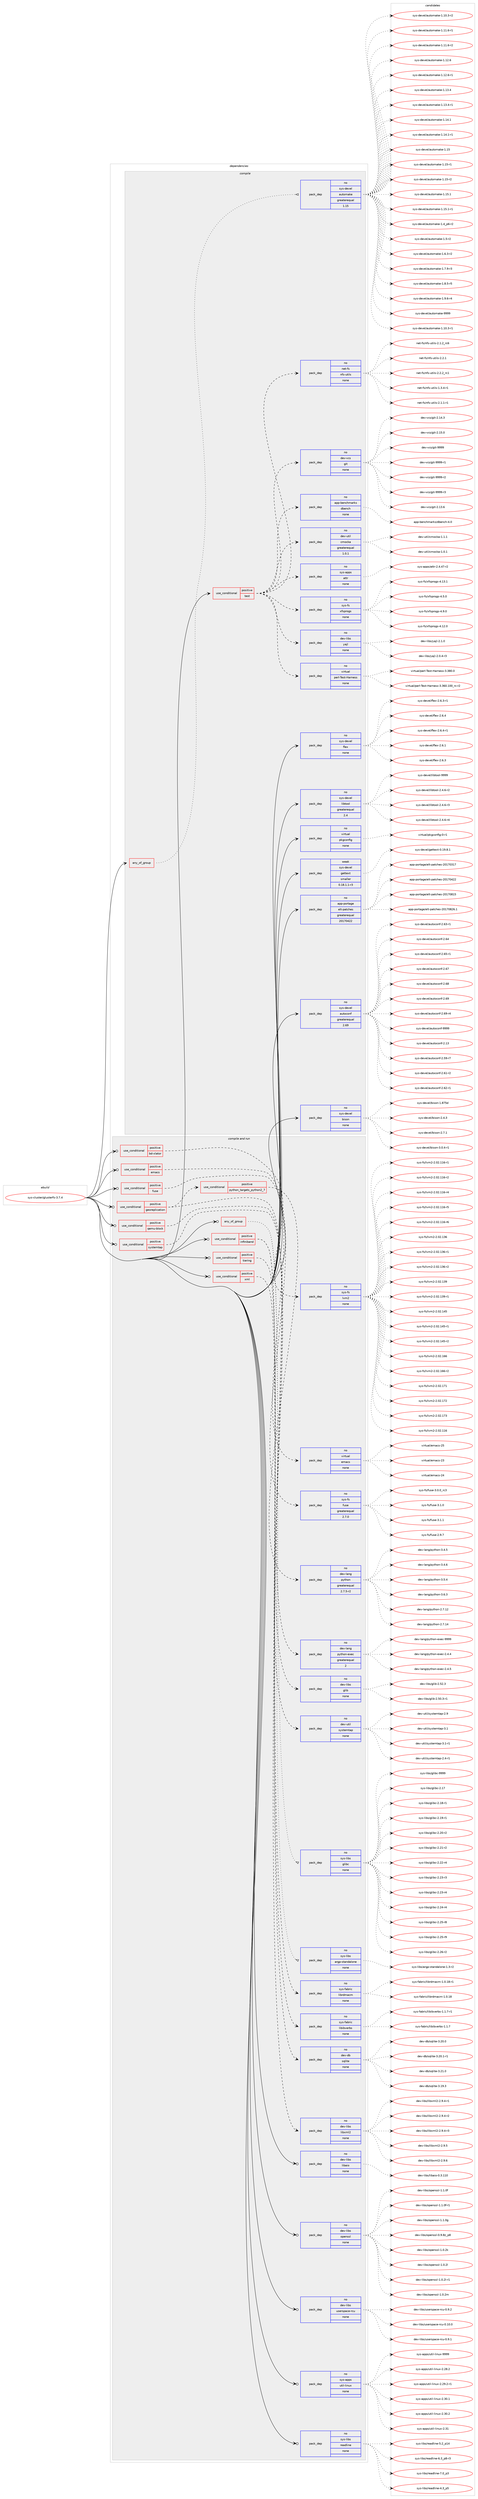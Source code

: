 digraph prolog {

# *************
# Graph options
# *************

newrank=true;
concentrate=true;
compound=true;
graph [rankdir=LR,fontname=Helvetica,fontsize=10,ranksep=1.5];#, ranksep=2.5, nodesep=0.2];
edge  [arrowhead=vee];
node  [fontname=Helvetica,fontsize=10];

# **********
# The ebuild
# **********

subgraph cluster_leftcol {
color=gray;
rank=same;
label=<<i>ebuild</i>>;
id [label="sys-cluster/glusterfs-3.7.4", color=red, width=4, href="../sys-cluster/glusterfs-3.7.4.svg"];
}

# ****************
# The dependencies
# ****************

subgraph cluster_midcol {
color=gray;
label=<<i>dependencies</i>>;
subgraph cluster_compile {
fillcolor="#eeeeee";
style=filled;
label=<<i>compile</i>>;
subgraph any8100 {
dependency479558 [label=<<TABLE BORDER="0" CELLBORDER="1" CELLSPACING="0" CELLPADDING="4"><TR><TD CELLPADDING="10">any_of_group</TD></TR></TABLE>>, shape=none, color=red];subgraph pack355893 {
dependency479559 [label=<<TABLE BORDER="0" CELLBORDER="1" CELLSPACING="0" CELLPADDING="4" WIDTH="220"><TR><TD ROWSPAN="6" CELLPADDING="30">pack_dep</TD></TR><TR><TD WIDTH="110">no</TD></TR><TR><TD>sys-devel</TD></TR><TR><TD>automake</TD></TR><TR><TD>greaterequal</TD></TR><TR><TD>1.15</TD></TR></TABLE>>, shape=none, color=blue];
}
dependency479558:e -> dependency479559:w [weight=20,style="dotted",arrowhead="oinv"];
}
id:e -> dependency479558:w [weight=20,style="solid",arrowhead="vee"];
subgraph cond115282 {
dependency479560 [label=<<TABLE BORDER="0" CELLBORDER="1" CELLSPACING="0" CELLPADDING="4"><TR><TD ROWSPAN="3" CELLPADDING="10">use_conditional</TD></TR><TR><TD>positive</TD></TR><TR><TD>test</TD></TR></TABLE>>, shape=none, color=red];
subgraph pack355894 {
dependency479561 [label=<<TABLE BORDER="0" CELLBORDER="1" CELLSPACING="0" CELLPADDING="4" WIDTH="220"><TR><TD ROWSPAN="6" CELLPADDING="30">pack_dep</TD></TR><TR><TD WIDTH="110">no</TD></TR><TR><TD>dev-util</TD></TR><TR><TD>cmocka</TD></TR><TR><TD>greaterequal</TD></TR><TR><TD>1.0.1</TD></TR></TABLE>>, shape=none, color=blue];
}
dependency479560:e -> dependency479561:w [weight=20,style="dashed",arrowhead="vee"];
subgraph pack355895 {
dependency479562 [label=<<TABLE BORDER="0" CELLBORDER="1" CELLSPACING="0" CELLPADDING="4" WIDTH="220"><TR><TD ROWSPAN="6" CELLPADDING="30">pack_dep</TD></TR><TR><TD WIDTH="110">no</TD></TR><TR><TD>app-benchmarks</TD></TR><TR><TD>dbench</TD></TR><TR><TD>none</TD></TR><TR><TD></TD></TR></TABLE>>, shape=none, color=blue];
}
dependency479560:e -> dependency479562:w [weight=20,style="dashed",arrowhead="vee"];
subgraph pack355896 {
dependency479563 [label=<<TABLE BORDER="0" CELLBORDER="1" CELLSPACING="0" CELLPADDING="4" WIDTH="220"><TR><TD ROWSPAN="6" CELLPADDING="30">pack_dep</TD></TR><TR><TD WIDTH="110">no</TD></TR><TR><TD>dev-vcs</TD></TR><TR><TD>git</TD></TR><TR><TD>none</TD></TR><TR><TD></TD></TR></TABLE>>, shape=none, color=blue];
}
dependency479560:e -> dependency479563:w [weight=20,style="dashed",arrowhead="vee"];
subgraph pack355897 {
dependency479564 [label=<<TABLE BORDER="0" CELLBORDER="1" CELLSPACING="0" CELLPADDING="4" WIDTH="220"><TR><TD ROWSPAN="6" CELLPADDING="30">pack_dep</TD></TR><TR><TD WIDTH="110">no</TD></TR><TR><TD>net-fs</TD></TR><TR><TD>nfs-utils</TD></TR><TR><TD>none</TD></TR><TR><TD></TD></TR></TABLE>>, shape=none, color=blue];
}
dependency479560:e -> dependency479564:w [weight=20,style="dashed",arrowhead="vee"];
subgraph pack355898 {
dependency479565 [label=<<TABLE BORDER="0" CELLBORDER="1" CELLSPACING="0" CELLPADDING="4" WIDTH="220"><TR><TD ROWSPAN="6" CELLPADDING="30">pack_dep</TD></TR><TR><TD WIDTH="110">no</TD></TR><TR><TD>virtual</TD></TR><TR><TD>perl-Test-Harness</TD></TR><TR><TD>none</TD></TR><TR><TD></TD></TR></TABLE>>, shape=none, color=blue];
}
dependency479560:e -> dependency479565:w [weight=20,style="dashed",arrowhead="vee"];
subgraph pack355899 {
dependency479566 [label=<<TABLE BORDER="0" CELLBORDER="1" CELLSPACING="0" CELLPADDING="4" WIDTH="220"><TR><TD ROWSPAN="6" CELLPADDING="30">pack_dep</TD></TR><TR><TD WIDTH="110">no</TD></TR><TR><TD>dev-libs</TD></TR><TR><TD>yajl</TD></TR><TR><TD>none</TD></TR><TR><TD></TD></TR></TABLE>>, shape=none, color=blue];
}
dependency479560:e -> dependency479566:w [weight=20,style="dashed",arrowhead="vee"];
subgraph pack355900 {
dependency479567 [label=<<TABLE BORDER="0" CELLBORDER="1" CELLSPACING="0" CELLPADDING="4" WIDTH="220"><TR><TD ROWSPAN="6" CELLPADDING="30">pack_dep</TD></TR><TR><TD WIDTH="110">no</TD></TR><TR><TD>sys-fs</TD></TR><TR><TD>xfsprogs</TD></TR><TR><TD>none</TD></TR><TR><TD></TD></TR></TABLE>>, shape=none, color=blue];
}
dependency479560:e -> dependency479567:w [weight=20,style="dashed",arrowhead="vee"];
subgraph pack355901 {
dependency479568 [label=<<TABLE BORDER="0" CELLBORDER="1" CELLSPACING="0" CELLPADDING="4" WIDTH="220"><TR><TD ROWSPAN="6" CELLPADDING="30">pack_dep</TD></TR><TR><TD WIDTH="110">no</TD></TR><TR><TD>sys-apps</TD></TR><TR><TD>attr</TD></TR><TR><TD>none</TD></TR><TR><TD></TD></TR></TABLE>>, shape=none, color=blue];
}
dependency479560:e -> dependency479568:w [weight=20,style="dashed",arrowhead="vee"];
}
id:e -> dependency479560:w [weight=20,style="solid",arrowhead="vee"];
subgraph pack355902 {
dependency479569 [label=<<TABLE BORDER="0" CELLBORDER="1" CELLSPACING="0" CELLPADDING="4" WIDTH="220"><TR><TD ROWSPAN="6" CELLPADDING="30">pack_dep</TD></TR><TR><TD WIDTH="110">no</TD></TR><TR><TD>app-portage</TD></TR><TR><TD>elt-patches</TD></TR><TR><TD>greaterequal</TD></TR><TR><TD>20170422</TD></TR></TABLE>>, shape=none, color=blue];
}
id:e -> dependency479569:w [weight=20,style="solid",arrowhead="vee"];
subgraph pack355903 {
dependency479570 [label=<<TABLE BORDER="0" CELLBORDER="1" CELLSPACING="0" CELLPADDING="4" WIDTH="220"><TR><TD ROWSPAN="6" CELLPADDING="30">pack_dep</TD></TR><TR><TD WIDTH="110">no</TD></TR><TR><TD>sys-devel</TD></TR><TR><TD>autoconf</TD></TR><TR><TD>greaterequal</TD></TR><TR><TD>2.69</TD></TR></TABLE>>, shape=none, color=blue];
}
id:e -> dependency479570:w [weight=20,style="solid",arrowhead="vee"];
subgraph pack355904 {
dependency479571 [label=<<TABLE BORDER="0" CELLBORDER="1" CELLSPACING="0" CELLPADDING="4" WIDTH="220"><TR><TD ROWSPAN="6" CELLPADDING="30">pack_dep</TD></TR><TR><TD WIDTH="110">no</TD></TR><TR><TD>sys-devel</TD></TR><TR><TD>bison</TD></TR><TR><TD>none</TD></TR><TR><TD></TD></TR></TABLE>>, shape=none, color=blue];
}
id:e -> dependency479571:w [weight=20,style="solid",arrowhead="vee"];
subgraph pack355905 {
dependency479572 [label=<<TABLE BORDER="0" CELLBORDER="1" CELLSPACING="0" CELLPADDING="4" WIDTH="220"><TR><TD ROWSPAN="6" CELLPADDING="30">pack_dep</TD></TR><TR><TD WIDTH="110">no</TD></TR><TR><TD>sys-devel</TD></TR><TR><TD>flex</TD></TR><TR><TD>none</TD></TR><TR><TD></TD></TR></TABLE>>, shape=none, color=blue];
}
id:e -> dependency479572:w [weight=20,style="solid",arrowhead="vee"];
subgraph pack355906 {
dependency479573 [label=<<TABLE BORDER="0" CELLBORDER="1" CELLSPACING="0" CELLPADDING="4" WIDTH="220"><TR><TD ROWSPAN="6" CELLPADDING="30">pack_dep</TD></TR><TR><TD WIDTH="110">no</TD></TR><TR><TD>sys-devel</TD></TR><TR><TD>libtool</TD></TR><TR><TD>greaterequal</TD></TR><TR><TD>2.4</TD></TR></TABLE>>, shape=none, color=blue];
}
id:e -> dependency479573:w [weight=20,style="solid",arrowhead="vee"];
subgraph pack355907 {
dependency479574 [label=<<TABLE BORDER="0" CELLBORDER="1" CELLSPACING="0" CELLPADDING="4" WIDTH="220"><TR><TD ROWSPAN="6" CELLPADDING="30">pack_dep</TD></TR><TR><TD WIDTH="110">no</TD></TR><TR><TD>virtual</TD></TR><TR><TD>pkgconfig</TD></TR><TR><TD>none</TD></TR><TR><TD></TD></TR></TABLE>>, shape=none, color=blue];
}
id:e -> dependency479574:w [weight=20,style="solid",arrowhead="vee"];
subgraph pack355908 {
dependency479575 [label=<<TABLE BORDER="0" CELLBORDER="1" CELLSPACING="0" CELLPADDING="4" WIDTH="220"><TR><TD ROWSPAN="6" CELLPADDING="30">pack_dep</TD></TR><TR><TD WIDTH="110">weak</TD></TR><TR><TD>sys-devel</TD></TR><TR><TD>gettext</TD></TR><TR><TD>smaller</TD></TR><TR><TD>0.18.1.1-r3</TD></TR></TABLE>>, shape=none, color=blue];
}
id:e -> dependency479575:w [weight=20,style="solid",arrowhead="vee"];
}
subgraph cluster_compileandrun {
fillcolor="#eeeeee";
style=filled;
label=<<i>compile and run</i>>;
subgraph any8101 {
dependency479576 [label=<<TABLE BORDER="0" CELLBORDER="1" CELLSPACING="0" CELLPADDING="4"><TR><TD CELLPADDING="10">any_of_group</TD></TR></TABLE>>, shape=none, color=red];subgraph pack355909 {
dependency479577 [label=<<TABLE BORDER="0" CELLBORDER="1" CELLSPACING="0" CELLPADDING="4" WIDTH="220"><TR><TD ROWSPAN="6" CELLPADDING="30">pack_dep</TD></TR><TR><TD WIDTH="110">no</TD></TR><TR><TD>sys-libs</TD></TR><TR><TD>glibc</TD></TR><TR><TD>none</TD></TR><TR><TD></TD></TR></TABLE>>, shape=none, color=blue];
}
dependency479576:e -> dependency479577:w [weight=20,style="dotted",arrowhead="oinv"];
subgraph pack355910 {
dependency479578 [label=<<TABLE BORDER="0" CELLBORDER="1" CELLSPACING="0" CELLPADDING="4" WIDTH="220"><TR><TD ROWSPAN="6" CELLPADDING="30">pack_dep</TD></TR><TR><TD WIDTH="110">no</TD></TR><TR><TD>sys-libs</TD></TR><TR><TD>argp-standalone</TD></TR><TR><TD>none</TD></TR><TR><TD></TD></TR></TABLE>>, shape=none, color=blue];
}
dependency479576:e -> dependency479578:w [weight=20,style="dotted",arrowhead="oinv"];
}
id:e -> dependency479576:w [weight=20,style="solid",arrowhead="odotvee"];
subgraph cond115283 {
dependency479579 [label=<<TABLE BORDER="0" CELLBORDER="1" CELLSPACING="0" CELLPADDING="4"><TR><TD ROWSPAN="3" CELLPADDING="10">use_conditional</TD></TR><TR><TD>positive</TD></TR><TR><TD>bd-xlator</TD></TR></TABLE>>, shape=none, color=red];
subgraph pack355911 {
dependency479580 [label=<<TABLE BORDER="0" CELLBORDER="1" CELLSPACING="0" CELLPADDING="4" WIDTH="220"><TR><TD ROWSPAN="6" CELLPADDING="30">pack_dep</TD></TR><TR><TD WIDTH="110">no</TD></TR><TR><TD>sys-fs</TD></TR><TR><TD>lvm2</TD></TR><TR><TD>none</TD></TR><TR><TD></TD></TR></TABLE>>, shape=none, color=blue];
}
dependency479579:e -> dependency479580:w [weight=20,style="dashed",arrowhead="vee"];
}
id:e -> dependency479579:w [weight=20,style="solid",arrowhead="odotvee"];
subgraph cond115284 {
dependency479581 [label=<<TABLE BORDER="0" CELLBORDER="1" CELLSPACING="0" CELLPADDING="4"><TR><TD ROWSPAN="3" CELLPADDING="10">use_conditional</TD></TR><TR><TD>positive</TD></TR><TR><TD>emacs</TD></TR></TABLE>>, shape=none, color=red];
subgraph pack355912 {
dependency479582 [label=<<TABLE BORDER="0" CELLBORDER="1" CELLSPACING="0" CELLPADDING="4" WIDTH="220"><TR><TD ROWSPAN="6" CELLPADDING="30">pack_dep</TD></TR><TR><TD WIDTH="110">no</TD></TR><TR><TD>virtual</TD></TR><TR><TD>emacs</TD></TR><TR><TD>none</TD></TR><TR><TD></TD></TR></TABLE>>, shape=none, color=blue];
}
dependency479581:e -> dependency479582:w [weight=20,style="dashed",arrowhead="vee"];
}
id:e -> dependency479581:w [weight=20,style="solid",arrowhead="odotvee"];
subgraph cond115285 {
dependency479583 [label=<<TABLE BORDER="0" CELLBORDER="1" CELLSPACING="0" CELLPADDING="4"><TR><TD ROWSPAN="3" CELLPADDING="10">use_conditional</TD></TR><TR><TD>positive</TD></TR><TR><TD>fuse</TD></TR></TABLE>>, shape=none, color=red];
subgraph pack355913 {
dependency479584 [label=<<TABLE BORDER="0" CELLBORDER="1" CELLSPACING="0" CELLPADDING="4" WIDTH="220"><TR><TD ROWSPAN="6" CELLPADDING="30">pack_dep</TD></TR><TR><TD WIDTH="110">no</TD></TR><TR><TD>sys-fs</TD></TR><TR><TD>fuse</TD></TR><TR><TD>greaterequal</TD></TR><TR><TD>2.7.0</TD></TR></TABLE>>, shape=none, color=blue];
}
dependency479583:e -> dependency479584:w [weight=20,style="dashed",arrowhead="vee"];
}
id:e -> dependency479583:w [weight=20,style="solid",arrowhead="odotvee"];
subgraph cond115286 {
dependency479585 [label=<<TABLE BORDER="0" CELLBORDER="1" CELLSPACING="0" CELLPADDING="4"><TR><TD ROWSPAN="3" CELLPADDING="10">use_conditional</TD></TR><TR><TD>positive</TD></TR><TR><TD>georeplication</TD></TR></TABLE>>, shape=none, color=red];
subgraph cond115287 {
dependency479586 [label=<<TABLE BORDER="0" CELLBORDER="1" CELLSPACING="0" CELLPADDING="4"><TR><TD ROWSPAN="3" CELLPADDING="10">use_conditional</TD></TR><TR><TD>positive</TD></TR><TR><TD>python_targets_python2_7</TD></TR></TABLE>>, shape=none, color=red];
subgraph pack355914 {
dependency479587 [label=<<TABLE BORDER="0" CELLBORDER="1" CELLSPACING="0" CELLPADDING="4" WIDTH="220"><TR><TD ROWSPAN="6" CELLPADDING="30">pack_dep</TD></TR><TR><TD WIDTH="110">no</TD></TR><TR><TD>dev-lang</TD></TR><TR><TD>python</TD></TR><TR><TD>greaterequal</TD></TR><TR><TD>2.7.5-r2</TD></TR></TABLE>>, shape=none, color=blue];
}
dependency479586:e -> dependency479587:w [weight=20,style="dashed",arrowhead="vee"];
}
dependency479585:e -> dependency479586:w [weight=20,style="dashed",arrowhead="vee"];
subgraph pack355915 {
dependency479588 [label=<<TABLE BORDER="0" CELLBORDER="1" CELLSPACING="0" CELLPADDING="4" WIDTH="220"><TR><TD ROWSPAN="6" CELLPADDING="30">pack_dep</TD></TR><TR><TD WIDTH="110">no</TD></TR><TR><TD>dev-lang</TD></TR><TR><TD>python-exec</TD></TR><TR><TD>greaterequal</TD></TR><TR><TD>2</TD></TR></TABLE>>, shape=none, color=blue];
}
dependency479585:e -> dependency479588:w [weight=20,style="dashed",arrowhead="vee"];
}
id:e -> dependency479585:w [weight=20,style="solid",arrowhead="odotvee"];
subgraph cond115288 {
dependency479589 [label=<<TABLE BORDER="0" CELLBORDER="1" CELLSPACING="0" CELLPADDING="4"><TR><TD ROWSPAN="3" CELLPADDING="10">use_conditional</TD></TR><TR><TD>positive</TD></TR><TR><TD>infiniband</TD></TR></TABLE>>, shape=none, color=red];
subgraph pack355916 {
dependency479590 [label=<<TABLE BORDER="0" CELLBORDER="1" CELLSPACING="0" CELLPADDING="4" WIDTH="220"><TR><TD ROWSPAN="6" CELLPADDING="30">pack_dep</TD></TR><TR><TD WIDTH="110">no</TD></TR><TR><TD>sys-fabric</TD></TR><TR><TD>libibverbs</TD></TR><TR><TD>none</TD></TR><TR><TD></TD></TR></TABLE>>, shape=none, color=blue];
}
dependency479589:e -> dependency479590:w [weight=20,style="dashed",arrowhead="vee"];
subgraph pack355917 {
dependency479591 [label=<<TABLE BORDER="0" CELLBORDER="1" CELLSPACING="0" CELLPADDING="4" WIDTH="220"><TR><TD ROWSPAN="6" CELLPADDING="30">pack_dep</TD></TR><TR><TD WIDTH="110">no</TD></TR><TR><TD>sys-fabric</TD></TR><TR><TD>librdmacm</TD></TR><TR><TD>none</TD></TR><TR><TD></TD></TR></TABLE>>, shape=none, color=blue];
}
dependency479589:e -> dependency479591:w [weight=20,style="dashed",arrowhead="vee"];
}
id:e -> dependency479589:w [weight=20,style="solid",arrowhead="odotvee"];
subgraph cond115289 {
dependency479592 [label=<<TABLE BORDER="0" CELLBORDER="1" CELLSPACING="0" CELLPADDING="4"><TR><TD ROWSPAN="3" CELLPADDING="10">use_conditional</TD></TR><TR><TD>positive</TD></TR><TR><TD>qemu-block</TD></TR></TABLE>>, shape=none, color=red];
subgraph pack355918 {
dependency479593 [label=<<TABLE BORDER="0" CELLBORDER="1" CELLSPACING="0" CELLPADDING="4" WIDTH="220"><TR><TD ROWSPAN="6" CELLPADDING="30">pack_dep</TD></TR><TR><TD WIDTH="110">no</TD></TR><TR><TD>dev-libs</TD></TR><TR><TD>glib</TD></TR><TR><TD>none</TD></TR><TR><TD></TD></TR></TABLE>>, shape=none, color=blue];
}
dependency479592:e -> dependency479593:w [weight=20,style="dashed",arrowhead="vee"];
}
id:e -> dependency479592:w [weight=20,style="solid",arrowhead="odotvee"];
subgraph cond115290 {
dependency479594 [label=<<TABLE BORDER="0" CELLBORDER="1" CELLSPACING="0" CELLPADDING="4"><TR><TD ROWSPAN="3" CELLPADDING="10">use_conditional</TD></TR><TR><TD>positive</TD></TR><TR><TD>systemtap</TD></TR></TABLE>>, shape=none, color=red];
subgraph pack355919 {
dependency479595 [label=<<TABLE BORDER="0" CELLBORDER="1" CELLSPACING="0" CELLPADDING="4" WIDTH="220"><TR><TD ROWSPAN="6" CELLPADDING="30">pack_dep</TD></TR><TR><TD WIDTH="110">no</TD></TR><TR><TD>dev-util</TD></TR><TR><TD>systemtap</TD></TR><TR><TD>none</TD></TR><TR><TD></TD></TR></TABLE>>, shape=none, color=blue];
}
dependency479594:e -> dependency479595:w [weight=20,style="dashed",arrowhead="vee"];
}
id:e -> dependency479594:w [weight=20,style="solid",arrowhead="odotvee"];
subgraph cond115291 {
dependency479596 [label=<<TABLE BORDER="0" CELLBORDER="1" CELLSPACING="0" CELLPADDING="4"><TR><TD ROWSPAN="3" CELLPADDING="10">use_conditional</TD></TR><TR><TD>positive</TD></TR><TR><TD>tiering</TD></TR></TABLE>>, shape=none, color=red];
subgraph pack355920 {
dependency479597 [label=<<TABLE BORDER="0" CELLBORDER="1" CELLSPACING="0" CELLPADDING="4" WIDTH="220"><TR><TD ROWSPAN="6" CELLPADDING="30">pack_dep</TD></TR><TR><TD WIDTH="110">no</TD></TR><TR><TD>dev-db</TD></TR><TR><TD>sqlite</TD></TR><TR><TD>none</TD></TR><TR><TD></TD></TR></TABLE>>, shape=none, color=blue];
}
dependency479596:e -> dependency479597:w [weight=20,style="dashed",arrowhead="vee"];
}
id:e -> dependency479596:w [weight=20,style="solid",arrowhead="odotvee"];
subgraph cond115292 {
dependency479598 [label=<<TABLE BORDER="0" CELLBORDER="1" CELLSPACING="0" CELLPADDING="4"><TR><TD ROWSPAN="3" CELLPADDING="10">use_conditional</TD></TR><TR><TD>positive</TD></TR><TR><TD>xml</TD></TR></TABLE>>, shape=none, color=red];
subgraph pack355921 {
dependency479599 [label=<<TABLE BORDER="0" CELLBORDER="1" CELLSPACING="0" CELLPADDING="4" WIDTH="220"><TR><TD ROWSPAN="6" CELLPADDING="30">pack_dep</TD></TR><TR><TD WIDTH="110">no</TD></TR><TR><TD>dev-libs</TD></TR><TR><TD>libxml2</TD></TR><TR><TD>none</TD></TR><TR><TD></TD></TR></TABLE>>, shape=none, color=blue];
}
dependency479598:e -> dependency479599:w [weight=20,style="dashed",arrowhead="vee"];
}
id:e -> dependency479598:w [weight=20,style="solid",arrowhead="odotvee"];
subgraph pack355922 {
dependency479600 [label=<<TABLE BORDER="0" CELLBORDER="1" CELLSPACING="0" CELLPADDING="4" WIDTH="220"><TR><TD ROWSPAN="6" CELLPADDING="30">pack_dep</TD></TR><TR><TD WIDTH="110">no</TD></TR><TR><TD>dev-libs</TD></TR><TR><TD>libaio</TD></TR><TR><TD>none</TD></TR><TR><TD></TD></TR></TABLE>>, shape=none, color=blue];
}
id:e -> dependency479600:w [weight=20,style="solid",arrowhead="odotvee"];
subgraph pack355923 {
dependency479601 [label=<<TABLE BORDER="0" CELLBORDER="1" CELLSPACING="0" CELLPADDING="4" WIDTH="220"><TR><TD ROWSPAN="6" CELLPADDING="30">pack_dep</TD></TR><TR><TD WIDTH="110">no</TD></TR><TR><TD>dev-libs</TD></TR><TR><TD>openssl</TD></TR><TR><TD>none</TD></TR><TR><TD></TD></TR></TABLE>>, shape=none, color=blue];
}
id:e -> dependency479601:w [weight=20,style="solid",arrowhead="odotvee"];
subgraph pack355924 {
dependency479602 [label=<<TABLE BORDER="0" CELLBORDER="1" CELLSPACING="0" CELLPADDING="4" WIDTH="220"><TR><TD ROWSPAN="6" CELLPADDING="30">pack_dep</TD></TR><TR><TD WIDTH="110">no</TD></TR><TR><TD>dev-libs</TD></TR><TR><TD>userspace-rcu</TD></TR><TR><TD>none</TD></TR><TR><TD></TD></TR></TABLE>>, shape=none, color=blue];
}
id:e -> dependency479602:w [weight=20,style="solid",arrowhead="odotvee"];
subgraph pack355925 {
dependency479603 [label=<<TABLE BORDER="0" CELLBORDER="1" CELLSPACING="0" CELLPADDING="4" WIDTH="220"><TR><TD ROWSPAN="6" CELLPADDING="30">pack_dep</TD></TR><TR><TD WIDTH="110">no</TD></TR><TR><TD>sys-apps</TD></TR><TR><TD>util-linux</TD></TR><TR><TD>none</TD></TR><TR><TD></TD></TR></TABLE>>, shape=none, color=blue];
}
id:e -> dependency479603:w [weight=20,style="solid",arrowhead="odotvee"];
subgraph pack355926 {
dependency479604 [label=<<TABLE BORDER="0" CELLBORDER="1" CELLSPACING="0" CELLPADDING="4" WIDTH="220"><TR><TD ROWSPAN="6" CELLPADDING="30">pack_dep</TD></TR><TR><TD WIDTH="110">no</TD></TR><TR><TD>sys-libs</TD></TR><TR><TD>readline</TD></TR><TR><TD>none</TD></TR><TR><TD></TD></TR></TABLE>>, shape=none, color=blue];
}
id:e -> dependency479604:w [weight=20,style="solid",arrowhead="odotvee"];
}
subgraph cluster_run {
fillcolor="#eeeeee";
style=filled;
label=<<i>run</i>>;
}
}

# **************
# The candidates
# **************

subgraph cluster_choices {
rank=same;
color=gray;
label=<<i>candidates</i>>;

subgraph choice355893 {
color=black;
nodesep=1;
choice11512111545100101118101108479711711611110997107101454946494846514511449 [label="sys-devel/automake-1.10.3-r1", color=red, width=4,href="../sys-devel/automake-1.10.3-r1.svg"];
choice11512111545100101118101108479711711611110997107101454946494846514511450 [label="sys-devel/automake-1.10.3-r2", color=red, width=4,href="../sys-devel/automake-1.10.3-r2.svg"];
choice11512111545100101118101108479711711611110997107101454946494946544511449 [label="sys-devel/automake-1.11.6-r1", color=red, width=4,href="../sys-devel/automake-1.11.6-r1.svg"];
choice11512111545100101118101108479711711611110997107101454946494946544511450 [label="sys-devel/automake-1.11.6-r2", color=red, width=4,href="../sys-devel/automake-1.11.6-r2.svg"];
choice1151211154510010111810110847971171161111099710710145494649504654 [label="sys-devel/automake-1.12.6", color=red, width=4,href="../sys-devel/automake-1.12.6.svg"];
choice11512111545100101118101108479711711611110997107101454946495046544511449 [label="sys-devel/automake-1.12.6-r1", color=red, width=4,href="../sys-devel/automake-1.12.6-r1.svg"];
choice1151211154510010111810110847971171161111099710710145494649514652 [label="sys-devel/automake-1.13.4", color=red, width=4,href="../sys-devel/automake-1.13.4.svg"];
choice11512111545100101118101108479711711611110997107101454946495146524511449 [label="sys-devel/automake-1.13.4-r1", color=red, width=4,href="../sys-devel/automake-1.13.4-r1.svg"];
choice1151211154510010111810110847971171161111099710710145494649524649 [label="sys-devel/automake-1.14.1", color=red, width=4,href="../sys-devel/automake-1.14.1.svg"];
choice11512111545100101118101108479711711611110997107101454946495246494511449 [label="sys-devel/automake-1.14.1-r1", color=red, width=4,href="../sys-devel/automake-1.14.1-r1.svg"];
choice115121115451001011181011084797117116111109971071014549464953 [label="sys-devel/automake-1.15", color=red, width=4,href="../sys-devel/automake-1.15.svg"];
choice1151211154510010111810110847971171161111099710710145494649534511449 [label="sys-devel/automake-1.15-r1", color=red, width=4,href="../sys-devel/automake-1.15-r1.svg"];
choice1151211154510010111810110847971171161111099710710145494649534511450 [label="sys-devel/automake-1.15-r2", color=red, width=4,href="../sys-devel/automake-1.15-r2.svg"];
choice1151211154510010111810110847971171161111099710710145494649534649 [label="sys-devel/automake-1.15.1", color=red, width=4,href="../sys-devel/automake-1.15.1.svg"];
choice11512111545100101118101108479711711611110997107101454946495346494511449 [label="sys-devel/automake-1.15.1-r1", color=red, width=4,href="../sys-devel/automake-1.15.1-r1.svg"];
choice115121115451001011181011084797117116111109971071014549465295112544511450 [label="sys-devel/automake-1.4_p6-r2", color=red, width=4,href="../sys-devel/automake-1.4_p6-r2.svg"];
choice11512111545100101118101108479711711611110997107101454946534511450 [label="sys-devel/automake-1.5-r2", color=red, width=4,href="../sys-devel/automake-1.5-r2.svg"];
choice115121115451001011181011084797117116111109971071014549465446514511450 [label="sys-devel/automake-1.6.3-r2", color=red, width=4,href="../sys-devel/automake-1.6.3-r2.svg"];
choice115121115451001011181011084797117116111109971071014549465546574511451 [label="sys-devel/automake-1.7.9-r3", color=red, width=4,href="../sys-devel/automake-1.7.9-r3.svg"];
choice115121115451001011181011084797117116111109971071014549465646534511453 [label="sys-devel/automake-1.8.5-r5", color=red, width=4,href="../sys-devel/automake-1.8.5-r5.svg"];
choice115121115451001011181011084797117116111109971071014549465746544511452 [label="sys-devel/automake-1.9.6-r4", color=red, width=4,href="../sys-devel/automake-1.9.6-r4.svg"];
choice115121115451001011181011084797117116111109971071014557575757 [label="sys-devel/automake-9999", color=red, width=4,href="../sys-devel/automake-9999.svg"];
dependency479559:e -> choice11512111545100101118101108479711711611110997107101454946494846514511449:w [style=dotted,weight="100"];
dependency479559:e -> choice11512111545100101118101108479711711611110997107101454946494846514511450:w [style=dotted,weight="100"];
dependency479559:e -> choice11512111545100101118101108479711711611110997107101454946494946544511449:w [style=dotted,weight="100"];
dependency479559:e -> choice11512111545100101118101108479711711611110997107101454946494946544511450:w [style=dotted,weight="100"];
dependency479559:e -> choice1151211154510010111810110847971171161111099710710145494649504654:w [style=dotted,weight="100"];
dependency479559:e -> choice11512111545100101118101108479711711611110997107101454946495046544511449:w [style=dotted,weight="100"];
dependency479559:e -> choice1151211154510010111810110847971171161111099710710145494649514652:w [style=dotted,weight="100"];
dependency479559:e -> choice11512111545100101118101108479711711611110997107101454946495146524511449:w [style=dotted,weight="100"];
dependency479559:e -> choice1151211154510010111810110847971171161111099710710145494649524649:w [style=dotted,weight="100"];
dependency479559:e -> choice11512111545100101118101108479711711611110997107101454946495246494511449:w [style=dotted,weight="100"];
dependency479559:e -> choice115121115451001011181011084797117116111109971071014549464953:w [style=dotted,weight="100"];
dependency479559:e -> choice1151211154510010111810110847971171161111099710710145494649534511449:w [style=dotted,weight="100"];
dependency479559:e -> choice1151211154510010111810110847971171161111099710710145494649534511450:w [style=dotted,weight="100"];
dependency479559:e -> choice1151211154510010111810110847971171161111099710710145494649534649:w [style=dotted,weight="100"];
dependency479559:e -> choice11512111545100101118101108479711711611110997107101454946495346494511449:w [style=dotted,weight="100"];
dependency479559:e -> choice115121115451001011181011084797117116111109971071014549465295112544511450:w [style=dotted,weight="100"];
dependency479559:e -> choice11512111545100101118101108479711711611110997107101454946534511450:w [style=dotted,weight="100"];
dependency479559:e -> choice115121115451001011181011084797117116111109971071014549465446514511450:w [style=dotted,weight="100"];
dependency479559:e -> choice115121115451001011181011084797117116111109971071014549465546574511451:w [style=dotted,weight="100"];
dependency479559:e -> choice115121115451001011181011084797117116111109971071014549465646534511453:w [style=dotted,weight="100"];
dependency479559:e -> choice115121115451001011181011084797117116111109971071014549465746544511452:w [style=dotted,weight="100"];
dependency479559:e -> choice115121115451001011181011084797117116111109971071014557575757:w [style=dotted,weight="100"];
}
subgraph choice355894 {
color=black;
nodesep=1;
choice1001011184511711610510847991091119910797454946484649 [label="dev-util/cmocka-1.0.1", color=red, width=4,href="../dev-util/cmocka-1.0.1.svg"];
choice1001011184511711610510847991091119910797454946494649 [label="dev-util/cmocka-1.1.1", color=red, width=4,href="../dev-util/cmocka-1.1.1.svg"];
dependency479561:e -> choice1001011184511711610510847991091119910797454946484649:w [style=dotted,weight="100"];
dependency479561:e -> choice1001011184511711610510847991091119910797454946494649:w [style=dotted,weight="100"];
}
subgraph choice355895 {
color=black;
nodesep=1;
choice971121124598101110991041099711410711547100981011109910445524648 [label="app-benchmarks/dbench-4.0", color=red, width=4,href="../app-benchmarks/dbench-4.0.svg"];
dependency479562:e -> choice971121124598101110991041099711410711547100981011109910445524648:w [style=dotted,weight="100"];
}
subgraph choice355896 {
color=black;
nodesep=1;
choice10010111845118991154710310511645504649514654 [label="dev-vcs/git-2.13.6", color=red, width=4,href="../dev-vcs/git-2.13.6.svg"];
choice10010111845118991154710310511645504649524651 [label="dev-vcs/git-2.14.3", color=red, width=4,href="../dev-vcs/git-2.14.3.svg"];
choice10010111845118991154710310511645504649534648 [label="dev-vcs/git-2.15.0", color=red, width=4,href="../dev-vcs/git-2.15.0.svg"];
choice1001011184511899115471031051164557575757 [label="dev-vcs/git-9999", color=red, width=4,href="../dev-vcs/git-9999.svg"];
choice10010111845118991154710310511645575757574511449 [label="dev-vcs/git-9999-r1", color=red, width=4,href="../dev-vcs/git-9999-r1.svg"];
choice10010111845118991154710310511645575757574511450 [label="dev-vcs/git-9999-r2", color=red, width=4,href="../dev-vcs/git-9999-r2.svg"];
choice10010111845118991154710310511645575757574511451 [label="dev-vcs/git-9999-r3", color=red, width=4,href="../dev-vcs/git-9999-r3.svg"];
dependency479563:e -> choice10010111845118991154710310511645504649514654:w [style=dotted,weight="100"];
dependency479563:e -> choice10010111845118991154710310511645504649524651:w [style=dotted,weight="100"];
dependency479563:e -> choice10010111845118991154710310511645504649534648:w [style=dotted,weight="100"];
dependency479563:e -> choice1001011184511899115471031051164557575757:w [style=dotted,weight="100"];
dependency479563:e -> choice10010111845118991154710310511645575757574511449:w [style=dotted,weight="100"];
dependency479563:e -> choice10010111845118991154710310511645575757574511450:w [style=dotted,weight="100"];
dependency479563:e -> choice10010111845118991154710310511645575757574511451:w [style=dotted,weight="100"];
}
subgraph choice355897 {
color=black;
nodesep=1;
choice1101011164510211547110102115451171161051081154549465146524511449 [label="net-fs/nfs-utils-1.3.4-r1", color=red, width=4,href="../net-fs/nfs-utils-1.3.4-r1.svg"];
choice1101011164510211547110102115451171161051081154550464946494511449 [label="net-fs/nfs-utils-2.1.1-r1", color=red, width=4,href="../net-fs/nfs-utils-2.1.1-r1.svg"];
choice110101116451021154711010211545117116105108115455046494650951149954 [label="net-fs/nfs-utils-2.1.2_rc6", color=red, width=4,href="../net-fs/nfs-utils-2.1.2_rc6.svg"];
choice110101116451021154711010211545117116105108115455046504649 [label="net-fs/nfs-utils-2.2.1", color=red, width=4,href="../net-fs/nfs-utils-2.2.1.svg"];
choice110101116451021154711010211545117116105108115455046504650951149949 [label="net-fs/nfs-utils-2.2.2_rc1", color=red, width=4,href="../net-fs/nfs-utils-2.2.2_rc1.svg"];
dependency479564:e -> choice1101011164510211547110102115451171161051081154549465146524511449:w [style=dotted,weight="100"];
dependency479564:e -> choice1101011164510211547110102115451171161051081154550464946494511449:w [style=dotted,weight="100"];
dependency479564:e -> choice110101116451021154711010211545117116105108115455046494650951149954:w [style=dotted,weight="100"];
dependency479564:e -> choice110101116451021154711010211545117116105108115455046504649:w [style=dotted,weight="100"];
dependency479564:e -> choice110101116451021154711010211545117116105108115455046504650951149949:w [style=dotted,weight="100"];
}
subgraph choice355898 {
color=black;
nodesep=1;
choice118105114116117971084711210111410845841011151164572971141101011151154551465154484649484895114994511450 [label="virtual/perl-Test-Harness-3.360.100_rc-r2", color=red, width=4,href="../virtual/perl-Test-Harness-3.360.100_rc-r2.svg"];
choice118105114116117971084711210111410845841011151164572971141101011151154551465156484648 [label="virtual/perl-Test-Harness-3.380.0", color=red, width=4,href="../virtual/perl-Test-Harness-3.380.0.svg"];
dependency479565:e -> choice118105114116117971084711210111410845841011151164572971141101011151154551465154484649484895114994511450:w [style=dotted,weight="100"];
dependency479565:e -> choice118105114116117971084711210111410845841011151164572971141101011151154551465156484648:w [style=dotted,weight="100"];
}
subgraph choice355899 {
color=black;
nodesep=1;
choice100101118451081059811547121971061084550464846524511451 [label="dev-libs/yajl-2.0.4-r3", color=red, width=4,href="../dev-libs/yajl-2.0.4-r3.svg"];
choice10010111845108105981154712197106108455046494648 [label="dev-libs/yajl-2.1.0", color=red, width=4,href="../dev-libs/yajl-2.1.0.svg"];
dependency479566:e -> choice100101118451081059811547121971061084550464846524511451:w [style=dotted,weight="100"];
dependency479566:e -> choice10010111845108105981154712197106108455046494648:w [style=dotted,weight="100"];
}
subgraph choice355900 {
color=black;
nodesep=1;
choice115121115451021154712010211511211411110311545524649504648 [label="sys-fs/xfsprogs-4.12.0", color=red, width=4,href="../sys-fs/xfsprogs-4.12.0.svg"];
choice115121115451021154712010211511211411110311545524649514649 [label="sys-fs/xfsprogs-4.13.1", color=red, width=4,href="../sys-fs/xfsprogs-4.13.1.svg"];
choice1151211154510211547120102115112114111103115455246534648 [label="sys-fs/xfsprogs-4.5.0", color=red, width=4,href="../sys-fs/xfsprogs-4.5.0.svg"];
choice1151211154510211547120102115112114111103115455246574648 [label="sys-fs/xfsprogs-4.9.0", color=red, width=4,href="../sys-fs/xfsprogs-4.9.0.svg"];
dependency479567:e -> choice115121115451021154712010211511211411110311545524649504648:w [style=dotted,weight="100"];
dependency479567:e -> choice115121115451021154712010211511211411110311545524649514649:w [style=dotted,weight="100"];
dependency479567:e -> choice1151211154510211547120102115112114111103115455246534648:w [style=dotted,weight="100"];
dependency479567:e -> choice1151211154510211547120102115112114111103115455246574648:w [style=dotted,weight="100"];
}
subgraph choice355901 {
color=black;
nodesep=1;
choice11512111545971121121154797116116114455046524652554511450 [label="sys-apps/attr-2.4.47-r2", color=red, width=4,href="../sys-apps/attr-2.4.47-r2.svg"];
dependency479568:e -> choice11512111545971121121154797116116114455046524652554511450:w [style=dotted,weight="100"];
}
subgraph choice355902 {
color=black;
nodesep=1;
choice97112112451121111141169710310147101108116451129711699104101115455048495548514955 [label="app-portage/elt-patches-20170317", color=red, width=4,href="../app-portage/elt-patches-20170317.svg"];
choice97112112451121111141169710310147101108116451129711699104101115455048495548525050 [label="app-portage/elt-patches-20170422", color=red, width=4,href="../app-portage/elt-patches-20170422.svg"];
choice97112112451121111141169710310147101108116451129711699104101115455048495548564953 [label="app-portage/elt-patches-20170815", color=red, width=4,href="../app-portage/elt-patches-20170815.svg"];
choice971121124511211111411697103101471011081164511297116991041011154550484955485650544649 [label="app-portage/elt-patches-20170826.1", color=red, width=4,href="../app-portage/elt-patches-20170826.1.svg"];
dependency479569:e -> choice97112112451121111141169710310147101108116451129711699104101115455048495548514955:w [style=dotted,weight="100"];
dependency479569:e -> choice97112112451121111141169710310147101108116451129711699104101115455048495548525050:w [style=dotted,weight="100"];
dependency479569:e -> choice97112112451121111141169710310147101108116451129711699104101115455048495548564953:w [style=dotted,weight="100"];
dependency479569:e -> choice971121124511211111411697103101471011081164511297116991041011154550484955485650544649:w [style=dotted,weight="100"];
}
subgraph choice355903 {
color=black;
nodesep=1;
choice115121115451001011181011084797117116111991111101024550464951 [label="sys-devel/autoconf-2.13", color=red, width=4,href="../sys-devel/autoconf-2.13.svg"];
choice1151211154510010111810110847971171161119911111010245504653574511455 [label="sys-devel/autoconf-2.59-r7", color=red, width=4,href="../sys-devel/autoconf-2.59-r7.svg"];
choice1151211154510010111810110847971171161119911111010245504654494511450 [label="sys-devel/autoconf-2.61-r2", color=red, width=4,href="../sys-devel/autoconf-2.61-r2.svg"];
choice1151211154510010111810110847971171161119911111010245504654504511449 [label="sys-devel/autoconf-2.62-r1", color=red, width=4,href="../sys-devel/autoconf-2.62-r1.svg"];
choice1151211154510010111810110847971171161119911111010245504654514511449 [label="sys-devel/autoconf-2.63-r1", color=red, width=4,href="../sys-devel/autoconf-2.63-r1.svg"];
choice115121115451001011181011084797117116111991111101024550465452 [label="sys-devel/autoconf-2.64", color=red, width=4,href="../sys-devel/autoconf-2.64.svg"];
choice1151211154510010111810110847971171161119911111010245504654534511449 [label="sys-devel/autoconf-2.65-r1", color=red, width=4,href="../sys-devel/autoconf-2.65-r1.svg"];
choice115121115451001011181011084797117116111991111101024550465455 [label="sys-devel/autoconf-2.67", color=red, width=4,href="../sys-devel/autoconf-2.67.svg"];
choice115121115451001011181011084797117116111991111101024550465456 [label="sys-devel/autoconf-2.68", color=red, width=4,href="../sys-devel/autoconf-2.68.svg"];
choice115121115451001011181011084797117116111991111101024550465457 [label="sys-devel/autoconf-2.69", color=red, width=4,href="../sys-devel/autoconf-2.69.svg"];
choice1151211154510010111810110847971171161119911111010245504654574511452 [label="sys-devel/autoconf-2.69-r4", color=red, width=4,href="../sys-devel/autoconf-2.69-r4.svg"];
choice115121115451001011181011084797117116111991111101024557575757 [label="sys-devel/autoconf-9999", color=red, width=4,href="../sys-devel/autoconf-9999.svg"];
dependency479570:e -> choice115121115451001011181011084797117116111991111101024550464951:w [style=dotted,weight="100"];
dependency479570:e -> choice1151211154510010111810110847971171161119911111010245504653574511455:w [style=dotted,weight="100"];
dependency479570:e -> choice1151211154510010111810110847971171161119911111010245504654494511450:w [style=dotted,weight="100"];
dependency479570:e -> choice1151211154510010111810110847971171161119911111010245504654504511449:w [style=dotted,weight="100"];
dependency479570:e -> choice1151211154510010111810110847971171161119911111010245504654514511449:w [style=dotted,weight="100"];
dependency479570:e -> choice115121115451001011181011084797117116111991111101024550465452:w [style=dotted,weight="100"];
dependency479570:e -> choice1151211154510010111810110847971171161119911111010245504654534511449:w [style=dotted,weight="100"];
dependency479570:e -> choice115121115451001011181011084797117116111991111101024550465455:w [style=dotted,weight="100"];
dependency479570:e -> choice115121115451001011181011084797117116111991111101024550465456:w [style=dotted,weight="100"];
dependency479570:e -> choice115121115451001011181011084797117116111991111101024550465457:w [style=dotted,weight="100"];
dependency479570:e -> choice1151211154510010111810110847971171161119911111010245504654574511452:w [style=dotted,weight="100"];
dependency479570:e -> choice115121115451001011181011084797117116111991111101024557575757:w [style=dotted,weight="100"];
}
subgraph choice355904 {
color=black;
nodesep=1;
choice115121115451001011181011084798105115111110454946565553100 [label="sys-devel/bison-1.875d", color=red, width=4,href="../sys-devel/bison-1.875d.svg"];
choice115121115451001011181011084798105115111110455046524651 [label="sys-devel/bison-2.4.3", color=red, width=4,href="../sys-devel/bison-2.4.3.svg"];
choice115121115451001011181011084798105115111110455046554649 [label="sys-devel/bison-2.7.1", color=red, width=4,href="../sys-devel/bison-2.7.1.svg"];
choice1151211154510010111810110847981051151111104551464846524511449 [label="sys-devel/bison-3.0.4-r1", color=red, width=4,href="../sys-devel/bison-3.0.4-r1.svg"];
dependency479571:e -> choice115121115451001011181011084798105115111110454946565553100:w [style=dotted,weight="100"];
dependency479571:e -> choice115121115451001011181011084798105115111110455046524651:w [style=dotted,weight="100"];
dependency479571:e -> choice115121115451001011181011084798105115111110455046554649:w [style=dotted,weight="100"];
dependency479571:e -> choice1151211154510010111810110847981051151111104551464846524511449:w [style=dotted,weight="100"];
}
subgraph choice355905 {
color=black;
nodesep=1;
choice1151211154510010111810110847102108101120455046544649 [label="sys-devel/flex-2.6.1", color=red, width=4,href="../sys-devel/flex-2.6.1.svg"];
choice1151211154510010111810110847102108101120455046544651 [label="sys-devel/flex-2.6.3", color=red, width=4,href="../sys-devel/flex-2.6.3.svg"];
choice11512111545100101118101108471021081011204550465446514511449 [label="sys-devel/flex-2.6.3-r1", color=red, width=4,href="../sys-devel/flex-2.6.3-r1.svg"];
choice1151211154510010111810110847102108101120455046544652 [label="sys-devel/flex-2.6.4", color=red, width=4,href="../sys-devel/flex-2.6.4.svg"];
choice11512111545100101118101108471021081011204550465446524511449 [label="sys-devel/flex-2.6.4-r1", color=red, width=4,href="../sys-devel/flex-2.6.4-r1.svg"];
dependency479572:e -> choice1151211154510010111810110847102108101120455046544649:w [style=dotted,weight="100"];
dependency479572:e -> choice1151211154510010111810110847102108101120455046544651:w [style=dotted,weight="100"];
dependency479572:e -> choice11512111545100101118101108471021081011204550465446514511449:w [style=dotted,weight="100"];
dependency479572:e -> choice1151211154510010111810110847102108101120455046544652:w [style=dotted,weight="100"];
dependency479572:e -> choice11512111545100101118101108471021081011204550465446524511449:w [style=dotted,weight="100"];
}
subgraph choice355906 {
color=black;
nodesep=1;
choice1151211154510010111810110847108105981161111111084550465246544511450 [label="sys-devel/libtool-2.4.6-r2", color=red, width=4,href="../sys-devel/libtool-2.4.6-r2.svg"];
choice1151211154510010111810110847108105981161111111084550465246544511451 [label="sys-devel/libtool-2.4.6-r3", color=red, width=4,href="../sys-devel/libtool-2.4.6-r3.svg"];
choice1151211154510010111810110847108105981161111111084550465246544511452 [label="sys-devel/libtool-2.4.6-r4", color=red, width=4,href="../sys-devel/libtool-2.4.6-r4.svg"];
choice1151211154510010111810110847108105981161111111084557575757 [label="sys-devel/libtool-9999", color=red, width=4,href="../sys-devel/libtool-9999.svg"];
dependency479573:e -> choice1151211154510010111810110847108105981161111111084550465246544511450:w [style=dotted,weight="100"];
dependency479573:e -> choice1151211154510010111810110847108105981161111111084550465246544511451:w [style=dotted,weight="100"];
dependency479573:e -> choice1151211154510010111810110847108105981161111111084550465246544511452:w [style=dotted,weight="100"];
dependency479573:e -> choice1151211154510010111810110847108105981161111111084557575757:w [style=dotted,weight="100"];
}
subgraph choice355907 {
color=black;
nodesep=1;
choice11810511411611797108471121071039911111010210510345484511449 [label="virtual/pkgconfig-0-r1", color=red, width=4,href="../virtual/pkgconfig-0-r1.svg"];
dependency479574:e -> choice11810511411611797108471121071039911111010210510345484511449:w [style=dotted,weight="100"];
}
subgraph choice355908 {
color=black;
nodesep=1;
choice1151211154510010111810110847103101116116101120116454846495746564649 [label="sys-devel/gettext-0.19.8.1", color=red, width=4,href="../sys-devel/gettext-0.19.8.1.svg"];
dependency479575:e -> choice1151211154510010111810110847103101116116101120116454846495746564649:w [style=dotted,weight="100"];
}
subgraph choice355909 {
color=black;
nodesep=1;
choice11512111545108105981154710310810598994550464955 [label="sys-libs/glibc-2.17", color=red, width=4,href="../sys-libs/glibc-2.17.svg"];
choice115121115451081059811547103108105989945504649564511449 [label="sys-libs/glibc-2.18-r1", color=red, width=4,href="../sys-libs/glibc-2.18-r1.svg"];
choice115121115451081059811547103108105989945504649574511449 [label="sys-libs/glibc-2.19-r1", color=red, width=4,href="../sys-libs/glibc-2.19-r1.svg"];
choice115121115451081059811547103108105989945504650484511450 [label="sys-libs/glibc-2.20-r2", color=red, width=4,href="../sys-libs/glibc-2.20-r2.svg"];
choice115121115451081059811547103108105989945504650494511450 [label="sys-libs/glibc-2.21-r2", color=red, width=4,href="../sys-libs/glibc-2.21-r2.svg"];
choice115121115451081059811547103108105989945504650504511452 [label="sys-libs/glibc-2.22-r4", color=red, width=4,href="../sys-libs/glibc-2.22-r4.svg"];
choice115121115451081059811547103108105989945504650514511451 [label="sys-libs/glibc-2.23-r3", color=red, width=4,href="../sys-libs/glibc-2.23-r3.svg"];
choice115121115451081059811547103108105989945504650514511452 [label="sys-libs/glibc-2.23-r4", color=red, width=4,href="../sys-libs/glibc-2.23-r4.svg"];
choice115121115451081059811547103108105989945504650524511452 [label="sys-libs/glibc-2.24-r4", color=red, width=4,href="../sys-libs/glibc-2.24-r4.svg"];
choice115121115451081059811547103108105989945504650534511456 [label="sys-libs/glibc-2.25-r8", color=red, width=4,href="../sys-libs/glibc-2.25-r8.svg"];
choice115121115451081059811547103108105989945504650534511457 [label="sys-libs/glibc-2.25-r9", color=red, width=4,href="../sys-libs/glibc-2.25-r9.svg"];
choice115121115451081059811547103108105989945504650544511450 [label="sys-libs/glibc-2.26-r2", color=red, width=4,href="../sys-libs/glibc-2.26-r2.svg"];
choice11512111545108105981154710310810598994557575757 [label="sys-libs/glibc-9999", color=red, width=4,href="../sys-libs/glibc-9999.svg"];
dependency479577:e -> choice11512111545108105981154710310810598994550464955:w [style=dotted,weight="100"];
dependency479577:e -> choice115121115451081059811547103108105989945504649564511449:w [style=dotted,weight="100"];
dependency479577:e -> choice115121115451081059811547103108105989945504649574511449:w [style=dotted,weight="100"];
dependency479577:e -> choice115121115451081059811547103108105989945504650484511450:w [style=dotted,weight="100"];
dependency479577:e -> choice115121115451081059811547103108105989945504650494511450:w [style=dotted,weight="100"];
dependency479577:e -> choice115121115451081059811547103108105989945504650504511452:w [style=dotted,weight="100"];
dependency479577:e -> choice115121115451081059811547103108105989945504650514511451:w [style=dotted,weight="100"];
dependency479577:e -> choice115121115451081059811547103108105989945504650514511452:w [style=dotted,weight="100"];
dependency479577:e -> choice115121115451081059811547103108105989945504650524511452:w [style=dotted,weight="100"];
dependency479577:e -> choice115121115451081059811547103108105989945504650534511456:w [style=dotted,weight="100"];
dependency479577:e -> choice115121115451081059811547103108105989945504650534511457:w [style=dotted,weight="100"];
dependency479577:e -> choice115121115451081059811547103108105989945504650544511450:w [style=dotted,weight="100"];
dependency479577:e -> choice11512111545108105981154710310810598994557575757:w [style=dotted,weight="100"];
}
subgraph choice355910 {
color=black;
nodesep=1;
choice11512111545108105981154797114103112451151169711010097108111110101454946514511450 [label="sys-libs/argp-standalone-1.3-r2", color=red, width=4,href="../sys-libs/argp-standalone-1.3-r2.svg"];
dependency479578:e -> choice11512111545108105981154797114103112451151169711010097108111110101454946514511450:w [style=dotted,weight="100"];
}
subgraph choice355911 {
color=black;
nodesep=1;
choice115121115451021154710811810950455046485046494954 [label="sys-fs/lvm2-2.02.116", color=red, width=4,href="../sys-fs/lvm2-2.02.116.svg"];
choice1151211154510211547108118109504550464850464949544511449 [label="sys-fs/lvm2-2.02.116-r1", color=red, width=4,href="../sys-fs/lvm2-2.02.116-r1.svg"];
choice1151211154510211547108118109504550464850464949544511450 [label="sys-fs/lvm2-2.02.116-r2", color=red, width=4,href="../sys-fs/lvm2-2.02.116-r2.svg"];
choice1151211154510211547108118109504550464850464949544511452 [label="sys-fs/lvm2-2.02.116-r4", color=red, width=4,href="../sys-fs/lvm2-2.02.116-r4.svg"];
choice1151211154510211547108118109504550464850464949544511453 [label="sys-fs/lvm2-2.02.116-r5", color=red, width=4,href="../sys-fs/lvm2-2.02.116-r5.svg"];
choice1151211154510211547108118109504550464850464949544511454 [label="sys-fs/lvm2-2.02.116-r6", color=red, width=4,href="../sys-fs/lvm2-2.02.116-r6.svg"];
choice115121115451021154710811810950455046485046495154 [label="sys-fs/lvm2-2.02.136", color=red, width=4,href="../sys-fs/lvm2-2.02.136.svg"];
choice1151211154510211547108118109504550464850464951544511449 [label="sys-fs/lvm2-2.02.136-r1", color=red, width=4,href="../sys-fs/lvm2-2.02.136-r1.svg"];
choice1151211154510211547108118109504550464850464951544511450 [label="sys-fs/lvm2-2.02.136-r2", color=red, width=4,href="../sys-fs/lvm2-2.02.136-r2.svg"];
choice115121115451021154710811810950455046485046495157 [label="sys-fs/lvm2-2.02.139", color=red, width=4,href="../sys-fs/lvm2-2.02.139.svg"];
choice1151211154510211547108118109504550464850464951574511449 [label="sys-fs/lvm2-2.02.139-r1", color=red, width=4,href="../sys-fs/lvm2-2.02.139-r1.svg"];
choice115121115451021154710811810950455046485046495253 [label="sys-fs/lvm2-2.02.145", color=red, width=4,href="../sys-fs/lvm2-2.02.145.svg"];
choice1151211154510211547108118109504550464850464952534511449 [label="sys-fs/lvm2-2.02.145-r1", color=red, width=4,href="../sys-fs/lvm2-2.02.145-r1.svg"];
choice1151211154510211547108118109504550464850464952534511450 [label="sys-fs/lvm2-2.02.145-r2", color=red, width=4,href="../sys-fs/lvm2-2.02.145-r2.svg"];
choice115121115451021154710811810950455046485046495454 [label="sys-fs/lvm2-2.02.166", color=red, width=4,href="../sys-fs/lvm2-2.02.166.svg"];
choice1151211154510211547108118109504550464850464954544511450 [label="sys-fs/lvm2-2.02.166-r2", color=red, width=4,href="../sys-fs/lvm2-2.02.166-r2.svg"];
choice115121115451021154710811810950455046485046495549 [label="sys-fs/lvm2-2.02.171", color=red, width=4,href="../sys-fs/lvm2-2.02.171.svg"];
choice115121115451021154710811810950455046485046495550 [label="sys-fs/lvm2-2.02.172", color=red, width=4,href="../sys-fs/lvm2-2.02.172.svg"];
choice115121115451021154710811810950455046485046495551 [label="sys-fs/lvm2-2.02.173", color=red, width=4,href="../sys-fs/lvm2-2.02.173.svg"];
dependency479580:e -> choice115121115451021154710811810950455046485046494954:w [style=dotted,weight="100"];
dependency479580:e -> choice1151211154510211547108118109504550464850464949544511449:w [style=dotted,weight="100"];
dependency479580:e -> choice1151211154510211547108118109504550464850464949544511450:w [style=dotted,weight="100"];
dependency479580:e -> choice1151211154510211547108118109504550464850464949544511452:w [style=dotted,weight="100"];
dependency479580:e -> choice1151211154510211547108118109504550464850464949544511453:w [style=dotted,weight="100"];
dependency479580:e -> choice1151211154510211547108118109504550464850464949544511454:w [style=dotted,weight="100"];
dependency479580:e -> choice115121115451021154710811810950455046485046495154:w [style=dotted,weight="100"];
dependency479580:e -> choice1151211154510211547108118109504550464850464951544511449:w [style=dotted,weight="100"];
dependency479580:e -> choice1151211154510211547108118109504550464850464951544511450:w [style=dotted,weight="100"];
dependency479580:e -> choice115121115451021154710811810950455046485046495157:w [style=dotted,weight="100"];
dependency479580:e -> choice1151211154510211547108118109504550464850464951574511449:w [style=dotted,weight="100"];
dependency479580:e -> choice115121115451021154710811810950455046485046495253:w [style=dotted,weight="100"];
dependency479580:e -> choice1151211154510211547108118109504550464850464952534511449:w [style=dotted,weight="100"];
dependency479580:e -> choice1151211154510211547108118109504550464850464952534511450:w [style=dotted,weight="100"];
dependency479580:e -> choice115121115451021154710811810950455046485046495454:w [style=dotted,weight="100"];
dependency479580:e -> choice1151211154510211547108118109504550464850464954544511450:w [style=dotted,weight="100"];
dependency479580:e -> choice115121115451021154710811810950455046485046495549:w [style=dotted,weight="100"];
dependency479580:e -> choice115121115451021154710811810950455046485046495550:w [style=dotted,weight="100"];
dependency479580:e -> choice115121115451021154710811810950455046485046495551:w [style=dotted,weight="100"];
}
subgraph choice355912 {
color=black;
nodesep=1;
choice11810511411611797108471011099799115455051 [label="virtual/emacs-23", color=red, width=4,href="../virtual/emacs-23.svg"];
choice11810511411611797108471011099799115455052 [label="virtual/emacs-24", color=red, width=4,href="../virtual/emacs-24.svg"];
choice11810511411611797108471011099799115455053 [label="virtual/emacs-25", color=red, width=4,href="../virtual/emacs-25.svg"];
dependency479582:e -> choice11810511411611797108471011099799115455051:w [style=dotted,weight="100"];
dependency479582:e -> choice11810511411611797108471011099799115455052:w [style=dotted,weight="100"];
dependency479582:e -> choice11810511411611797108471011099799115455053:w [style=dotted,weight="100"];
}
subgraph choice355913 {
color=black;
nodesep=1;
choice1151211154510211547102117115101455046574655 [label="sys-fs/fuse-2.9.7", color=red, width=4,href="../sys-fs/fuse-2.9.7.svg"];
choice1151211154510211547102117115101455146484648951149951 [label="sys-fs/fuse-3.0.0_rc3", color=red, width=4,href="../sys-fs/fuse-3.0.0_rc3.svg"];
choice1151211154510211547102117115101455146494648 [label="sys-fs/fuse-3.1.0", color=red, width=4,href="../sys-fs/fuse-3.1.0.svg"];
choice1151211154510211547102117115101455146494649 [label="sys-fs/fuse-3.1.1", color=red, width=4,href="../sys-fs/fuse-3.1.1.svg"];
dependency479584:e -> choice1151211154510211547102117115101455046574655:w [style=dotted,weight="100"];
dependency479584:e -> choice1151211154510211547102117115101455146484648951149951:w [style=dotted,weight="100"];
dependency479584:e -> choice1151211154510211547102117115101455146494648:w [style=dotted,weight="100"];
dependency479584:e -> choice1151211154510211547102117115101455146494649:w [style=dotted,weight="100"];
}
subgraph choice355914 {
color=black;
nodesep=1;
choice10010111845108971101034711212111610411111045504655464950 [label="dev-lang/python-2.7.12", color=red, width=4,href="../dev-lang/python-2.7.12.svg"];
choice10010111845108971101034711212111610411111045504655464952 [label="dev-lang/python-2.7.14", color=red, width=4,href="../dev-lang/python-2.7.14.svg"];
choice100101118451089711010347112121116104111110455146524653 [label="dev-lang/python-3.4.5", color=red, width=4,href="../dev-lang/python-3.4.5.svg"];
choice100101118451089711010347112121116104111110455146524654 [label="dev-lang/python-3.4.6", color=red, width=4,href="../dev-lang/python-3.4.6.svg"];
choice100101118451089711010347112121116104111110455146534652 [label="dev-lang/python-3.5.4", color=red, width=4,href="../dev-lang/python-3.5.4.svg"];
choice100101118451089711010347112121116104111110455146544651 [label="dev-lang/python-3.6.3", color=red, width=4,href="../dev-lang/python-3.6.3.svg"];
dependency479587:e -> choice10010111845108971101034711212111610411111045504655464950:w [style=dotted,weight="100"];
dependency479587:e -> choice10010111845108971101034711212111610411111045504655464952:w [style=dotted,weight="100"];
dependency479587:e -> choice100101118451089711010347112121116104111110455146524653:w [style=dotted,weight="100"];
dependency479587:e -> choice100101118451089711010347112121116104111110455146524654:w [style=dotted,weight="100"];
dependency479587:e -> choice100101118451089711010347112121116104111110455146534652:w [style=dotted,weight="100"];
dependency479587:e -> choice100101118451089711010347112121116104111110455146544651:w [style=dotted,weight="100"];
}
subgraph choice355915 {
color=black;
nodesep=1;
choice1001011184510897110103471121211161041111104510112010199455046524652 [label="dev-lang/python-exec-2.4.4", color=red, width=4,href="../dev-lang/python-exec-2.4.4.svg"];
choice1001011184510897110103471121211161041111104510112010199455046524653 [label="dev-lang/python-exec-2.4.5", color=red, width=4,href="../dev-lang/python-exec-2.4.5.svg"];
choice10010111845108971101034711212111610411111045101120101994557575757 [label="dev-lang/python-exec-9999", color=red, width=4,href="../dev-lang/python-exec-9999.svg"];
dependency479588:e -> choice1001011184510897110103471121211161041111104510112010199455046524652:w [style=dotted,weight="100"];
dependency479588:e -> choice1001011184510897110103471121211161041111104510112010199455046524653:w [style=dotted,weight="100"];
dependency479588:e -> choice10010111845108971101034711212111610411111045101120101994557575757:w [style=dotted,weight="100"];
}
subgraph choice355916 {
color=black;
nodesep=1;
choice1151211154510297981141059947108105981059811810111498115454946494655 [label="sys-fabric/libibverbs-1.1.7", color=red, width=4,href="../sys-fabric/libibverbs-1.1.7.svg"];
choice11512111545102979811410599471081059810598118101114981154549464946554511449 [label="sys-fabric/libibverbs-1.1.7-r1", color=red, width=4,href="../sys-fabric/libibverbs-1.1.7-r1.svg"];
dependency479590:e -> choice1151211154510297981141059947108105981059811810111498115454946494655:w [style=dotted,weight="100"];
dependency479590:e -> choice11512111545102979811410599471081059810598118101114981154549464946554511449:w [style=dotted,weight="100"];
}
subgraph choice355917 {
color=black;
nodesep=1;
choice115121115451029798114105994710810598114100109979910945494648464956 [label="sys-fabric/librdmacm-1.0.18", color=red, width=4,href="../sys-fabric/librdmacm-1.0.18.svg"];
choice1151211154510297981141059947108105981141001099799109454946484649564511449 [label="sys-fabric/librdmacm-1.0.18-r1", color=red, width=4,href="../sys-fabric/librdmacm-1.0.18-r1.svg"];
dependency479591:e -> choice115121115451029798114105994710810598114100109979910945494648464956:w [style=dotted,weight="100"];
dependency479591:e -> choice1151211154510297981141059947108105981141001099799109454946484649564511449:w [style=dotted,weight="100"];
}
subgraph choice355918 {
color=black;
nodesep=1;
choice10010111845108105981154710310810598455046534846514511449 [label="dev-libs/glib-2.50.3-r1", color=red, width=4,href="../dev-libs/glib-2.50.3-r1.svg"];
choice1001011184510810598115471031081059845504653504651 [label="dev-libs/glib-2.52.3", color=red, width=4,href="../dev-libs/glib-2.52.3.svg"];
dependency479593:e -> choice10010111845108105981154710310810598455046534846514511449:w [style=dotted,weight="100"];
dependency479593:e -> choice1001011184510810598115471031081059845504653504651:w [style=dotted,weight="100"];
}
subgraph choice355919 {
color=black;
nodesep=1;
choice100101118451171161051084711512111511610110911697112455046524511449 [label="dev-util/systemtap-2.4-r1", color=red, width=4,href="../dev-util/systemtap-2.4-r1.svg"];
choice10010111845117116105108471151211151161011091169711245504657 [label="dev-util/systemtap-2.9", color=red, width=4,href="../dev-util/systemtap-2.9.svg"];
choice10010111845117116105108471151211151161011091169711245514649 [label="dev-util/systemtap-3.1", color=red, width=4,href="../dev-util/systemtap-3.1.svg"];
choice100101118451171161051084711512111511610110911697112455146494511449 [label="dev-util/systemtap-3.1-r1", color=red, width=4,href="../dev-util/systemtap-3.1-r1.svg"];
dependency479595:e -> choice100101118451171161051084711512111511610110911697112455046524511449:w [style=dotted,weight="100"];
dependency479595:e -> choice10010111845117116105108471151211151161011091169711245504657:w [style=dotted,weight="100"];
dependency479595:e -> choice10010111845117116105108471151211151161011091169711245514649:w [style=dotted,weight="100"];
dependency479595:e -> choice100101118451171161051084711512111511610110911697112455146494511449:w [style=dotted,weight="100"];
}
subgraph choice355920 {
color=black;
nodesep=1;
choice10010111845100984711511310810511610145514649574651 [label="dev-db/sqlite-3.19.3", color=red, width=4,href="../dev-db/sqlite-3.19.3.svg"];
choice10010111845100984711511310810511610145514650484648 [label="dev-db/sqlite-3.20.0", color=red, width=4,href="../dev-db/sqlite-3.20.0.svg"];
choice100101118451009847115113108105116101455146504846494511449 [label="dev-db/sqlite-3.20.1-r1", color=red, width=4,href="../dev-db/sqlite-3.20.1-r1.svg"];
choice10010111845100984711511310810511610145514650494648 [label="dev-db/sqlite-3.21.0", color=red, width=4,href="../dev-db/sqlite-3.21.0.svg"];
dependency479597:e -> choice10010111845100984711511310810511610145514649574651:w [style=dotted,weight="100"];
dependency479597:e -> choice10010111845100984711511310810511610145514650484648:w [style=dotted,weight="100"];
dependency479597:e -> choice100101118451009847115113108105116101455146504846494511449:w [style=dotted,weight="100"];
dependency479597:e -> choice10010111845100984711511310810511610145514650494648:w [style=dotted,weight="100"];
}
subgraph choice355921 {
color=black;
nodesep=1;
choice10010111845108105981154710810598120109108504550465746524511449 [label="dev-libs/libxml2-2.9.4-r1", color=red, width=4,href="../dev-libs/libxml2-2.9.4-r1.svg"];
choice10010111845108105981154710810598120109108504550465746524511450 [label="dev-libs/libxml2-2.9.4-r2", color=red, width=4,href="../dev-libs/libxml2-2.9.4-r2.svg"];
choice10010111845108105981154710810598120109108504550465746524511451 [label="dev-libs/libxml2-2.9.4-r3", color=red, width=4,href="../dev-libs/libxml2-2.9.4-r3.svg"];
choice1001011184510810598115471081059812010910850455046574653 [label="dev-libs/libxml2-2.9.5", color=red, width=4,href="../dev-libs/libxml2-2.9.5.svg"];
choice1001011184510810598115471081059812010910850455046574654 [label="dev-libs/libxml2-2.9.6", color=red, width=4,href="../dev-libs/libxml2-2.9.6.svg"];
dependency479599:e -> choice10010111845108105981154710810598120109108504550465746524511449:w [style=dotted,weight="100"];
dependency479599:e -> choice10010111845108105981154710810598120109108504550465746524511450:w [style=dotted,weight="100"];
dependency479599:e -> choice10010111845108105981154710810598120109108504550465746524511451:w [style=dotted,weight="100"];
dependency479599:e -> choice1001011184510810598115471081059812010910850455046574653:w [style=dotted,weight="100"];
dependency479599:e -> choice1001011184510810598115471081059812010910850455046574654:w [style=dotted,weight="100"];
}
subgraph choice355922 {
color=black;
nodesep=1;
choice10010111845108105981154710810598971051114548465146494948 [label="dev-libs/libaio-0.3.110", color=red, width=4,href="../dev-libs/libaio-0.3.110.svg"];
dependency479600:e -> choice10010111845108105981154710810598971051114548465146494948:w [style=dotted,weight="100"];
}
subgraph choice355923 {
color=black;
nodesep=1;
choice1001011184510810598115471111121011101151151084548465746561229511256 [label="dev-libs/openssl-0.9.8z_p8", color=red, width=4,href="../dev-libs/openssl-0.9.8z_p8.svg"];
choice100101118451081059811547111112101110115115108454946484650107 [label="dev-libs/openssl-1.0.2k", color=red, width=4,href="../dev-libs/openssl-1.0.2k.svg"];
choice100101118451081059811547111112101110115115108454946484650108 [label="dev-libs/openssl-1.0.2l", color=red, width=4,href="../dev-libs/openssl-1.0.2l.svg"];
choice1001011184510810598115471111121011101151151084549464846501084511449 [label="dev-libs/openssl-1.0.2l-r1", color=red, width=4,href="../dev-libs/openssl-1.0.2l-r1.svg"];
choice100101118451081059811547111112101110115115108454946484650109 [label="dev-libs/openssl-1.0.2m", color=red, width=4,href="../dev-libs/openssl-1.0.2m.svg"];
choice100101118451081059811547111112101110115115108454946494648102 [label="dev-libs/openssl-1.1.0f", color=red, width=4,href="../dev-libs/openssl-1.1.0f.svg"];
choice1001011184510810598115471111121011101151151084549464946481024511449 [label="dev-libs/openssl-1.1.0f-r1", color=red, width=4,href="../dev-libs/openssl-1.1.0f-r1.svg"];
choice100101118451081059811547111112101110115115108454946494648103 [label="dev-libs/openssl-1.1.0g", color=red, width=4,href="../dev-libs/openssl-1.1.0g.svg"];
dependency479601:e -> choice1001011184510810598115471111121011101151151084548465746561229511256:w [style=dotted,weight="100"];
dependency479601:e -> choice100101118451081059811547111112101110115115108454946484650107:w [style=dotted,weight="100"];
dependency479601:e -> choice100101118451081059811547111112101110115115108454946484650108:w [style=dotted,weight="100"];
dependency479601:e -> choice1001011184510810598115471111121011101151151084549464846501084511449:w [style=dotted,weight="100"];
dependency479601:e -> choice100101118451081059811547111112101110115115108454946484650109:w [style=dotted,weight="100"];
dependency479601:e -> choice100101118451081059811547111112101110115115108454946494648102:w [style=dotted,weight="100"];
dependency479601:e -> choice1001011184510810598115471111121011101151151084549464946481024511449:w [style=dotted,weight="100"];
dependency479601:e -> choice100101118451081059811547111112101110115115108454946494648103:w [style=dotted,weight="100"];
}
subgraph choice355924 {
color=black;
nodesep=1;
choice1001011184510810598115471171151011141151129799101451149911745484649484648 [label="dev-libs/userspace-rcu-0.10.0", color=red, width=4,href="../dev-libs/userspace-rcu-0.10.0.svg"];
choice10010111845108105981154711711510111411511297991014511499117454846574649 [label="dev-libs/userspace-rcu-0.9.1", color=red, width=4,href="../dev-libs/userspace-rcu-0.9.1.svg"];
choice10010111845108105981154711711510111411511297991014511499117454846574650 [label="dev-libs/userspace-rcu-0.9.2", color=red, width=4,href="../dev-libs/userspace-rcu-0.9.2.svg"];
dependency479602:e -> choice1001011184510810598115471171151011141151129799101451149911745484649484648:w [style=dotted,weight="100"];
dependency479602:e -> choice10010111845108105981154711711510111411511297991014511499117454846574649:w [style=dotted,weight="100"];
dependency479602:e -> choice10010111845108105981154711711510111411511297991014511499117454846574650:w [style=dotted,weight="100"];
}
subgraph choice355925 {
color=black;
nodesep=1;
choice1151211154597112112115471171161051084510810511011712045504650564650 [label="sys-apps/util-linux-2.28.2", color=red, width=4,href="../sys-apps/util-linux-2.28.2.svg"];
choice11512111545971121121154711711610510845108105110117120455046505746504511449 [label="sys-apps/util-linux-2.29.2-r1", color=red, width=4,href="../sys-apps/util-linux-2.29.2-r1.svg"];
choice1151211154597112112115471171161051084510810511011712045504651484649 [label="sys-apps/util-linux-2.30.1", color=red, width=4,href="../sys-apps/util-linux-2.30.1.svg"];
choice1151211154597112112115471171161051084510810511011712045504651484650 [label="sys-apps/util-linux-2.30.2", color=red, width=4,href="../sys-apps/util-linux-2.30.2.svg"];
choice115121115459711211211547117116105108451081051101171204550465149 [label="sys-apps/util-linux-2.31", color=red, width=4,href="../sys-apps/util-linux-2.31.svg"];
choice115121115459711211211547117116105108451081051101171204557575757 [label="sys-apps/util-linux-9999", color=red, width=4,href="../sys-apps/util-linux-9999.svg"];
dependency479603:e -> choice1151211154597112112115471171161051084510810511011712045504650564650:w [style=dotted,weight="100"];
dependency479603:e -> choice11512111545971121121154711711610510845108105110117120455046505746504511449:w [style=dotted,weight="100"];
dependency479603:e -> choice1151211154597112112115471171161051084510810511011712045504651484649:w [style=dotted,weight="100"];
dependency479603:e -> choice1151211154597112112115471171161051084510810511011712045504651484650:w [style=dotted,weight="100"];
dependency479603:e -> choice115121115459711211211547117116105108451081051101171204550465149:w [style=dotted,weight="100"];
dependency479603:e -> choice115121115459711211211547117116105108451081051101171204557575757:w [style=dotted,weight="100"];
}
subgraph choice355926 {
color=black;
nodesep=1;
choice11512111545108105981154711410197100108105110101455246519511253 [label="sys-libs/readline-4.3_p5", color=red, width=4,href="../sys-libs/readline-4.3_p5.svg"];
choice1151211154510810598115471141019710010810511010145534650951124952 [label="sys-libs/readline-5.2_p14", color=red, width=4,href="../sys-libs/readline-5.2_p14.svg"];
choice115121115451081059811547114101971001081051101014554465195112564511451 [label="sys-libs/readline-6.3_p8-r3", color=red, width=4,href="../sys-libs/readline-6.3_p8-r3.svg"];
choice11512111545108105981154711410197100108105110101455546489511251 [label="sys-libs/readline-7.0_p3", color=red, width=4,href="../sys-libs/readline-7.0_p3.svg"];
dependency479604:e -> choice11512111545108105981154711410197100108105110101455246519511253:w [style=dotted,weight="100"];
dependency479604:e -> choice1151211154510810598115471141019710010810511010145534650951124952:w [style=dotted,weight="100"];
dependency479604:e -> choice115121115451081059811547114101971001081051101014554465195112564511451:w [style=dotted,weight="100"];
dependency479604:e -> choice11512111545108105981154711410197100108105110101455546489511251:w [style=dotted,weight="100"];
}
}

}
